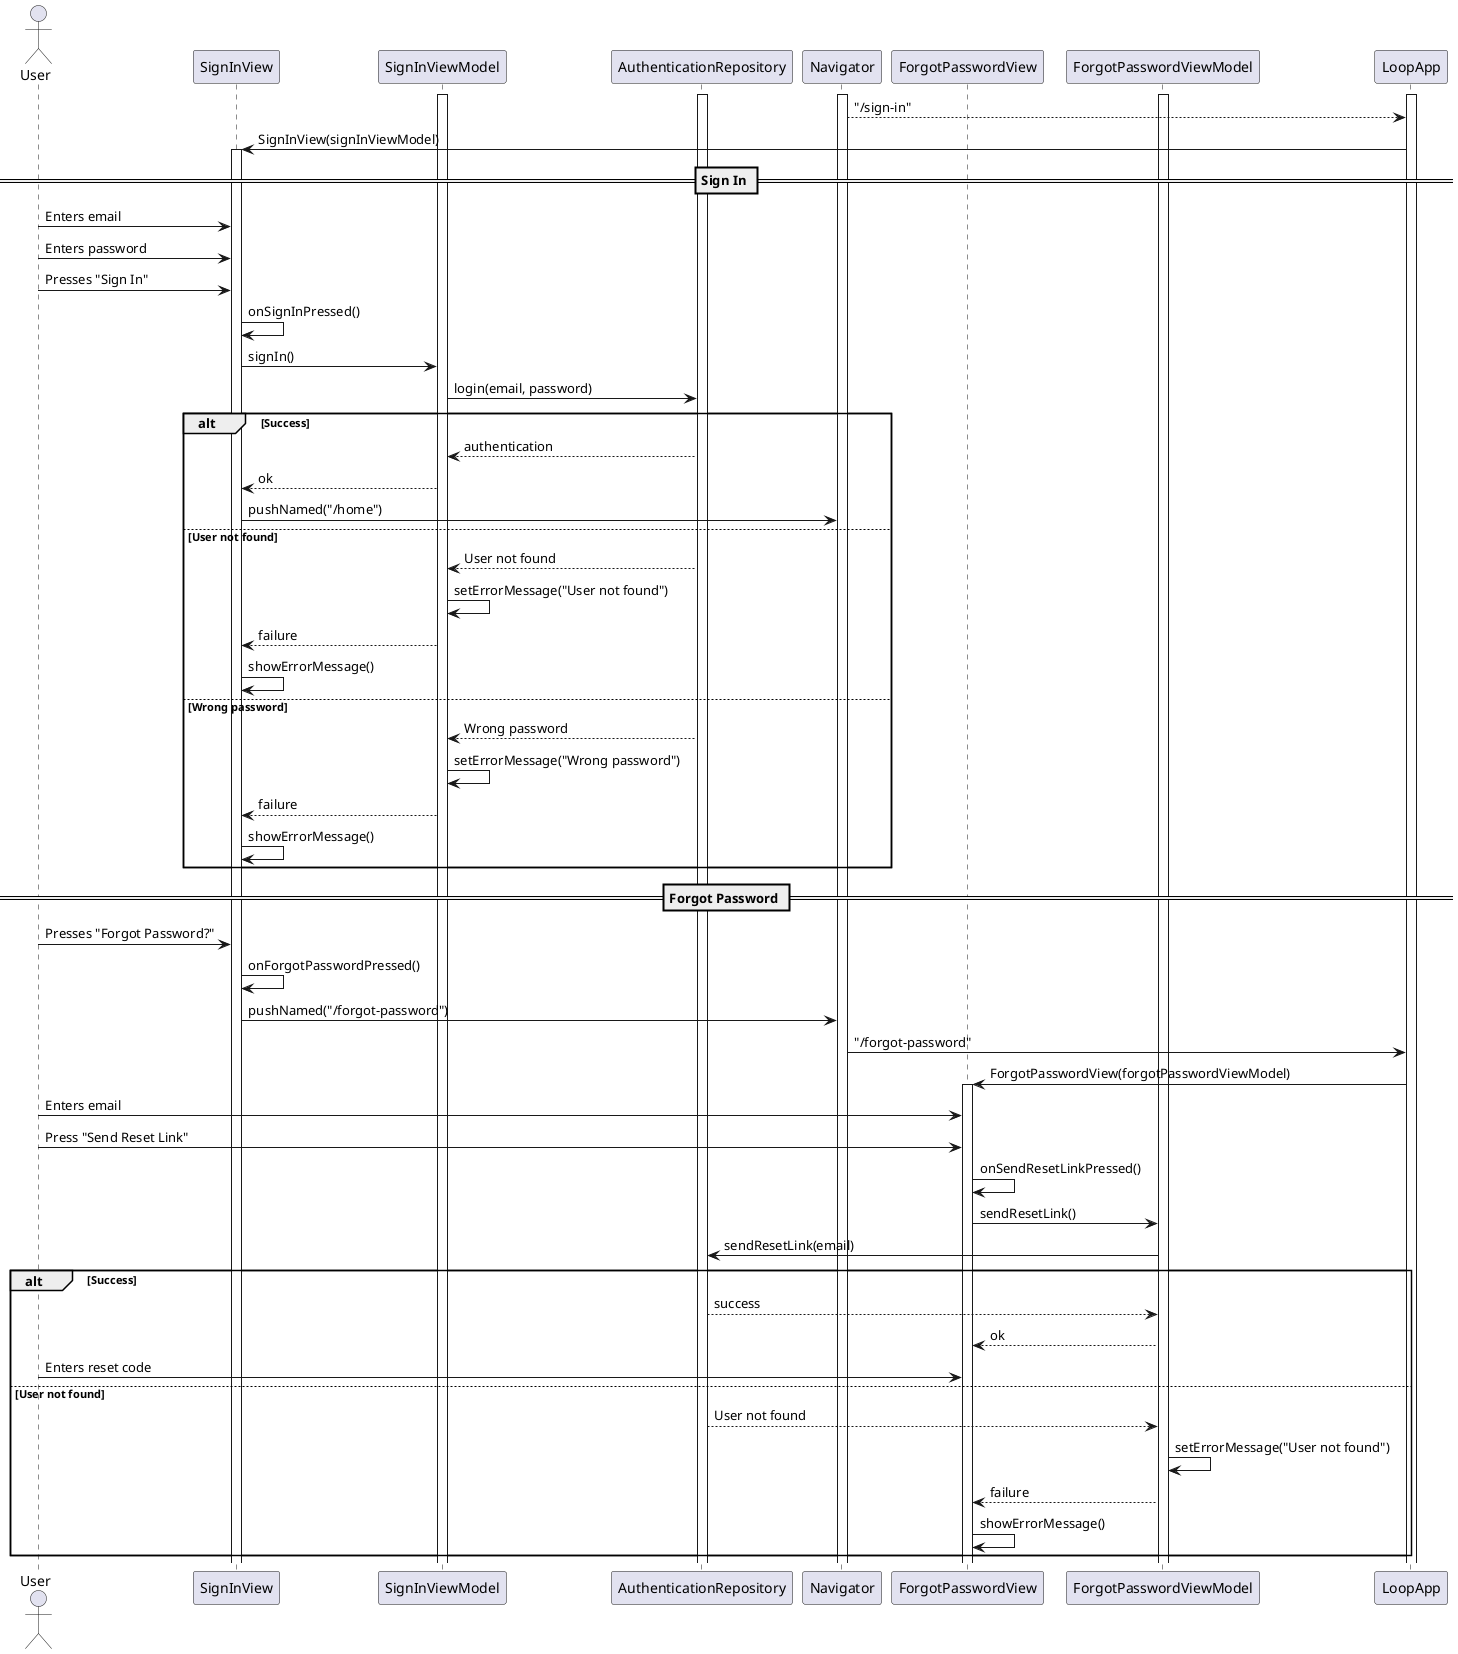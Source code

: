 @startuml

actor User

participant SignInView
participant SignInViewModel
participant AuthenticationRepository
participant Navigator
participant ForgotPasswordView
participant ForgotPasswordViewModel
participant LoopApp

activate Navigator
activate LoopApp
activate AuthenticationRepository
activate SignInViewModel
activate ForgotPasswordViewModel

' TODO: async
Navigator --> LoopApp: "/sign-in"

LoopApp -> SignInView: SignInView(signInViewModel)
activate SignInView

== Sign In ==
User -> SignInView: Enters email
User -> SignInView: Enters password
User -> SignInView : Presses "Sign In"
SignInView -> SignInView: onSignInPressed()
SignInView -> SignInViewModel : signIn()
SignInViewModel -> AuthenticationRepository : login(email, password)

alt Success
AuthenticationRepository --> SignInViewModel : authentication
SignInViewModel --> SignInView : ok
SignInView -> Navigator : pushNamed("/home")

else User not found
    AuthenticationRepository --> SignInViewModel : User not found
    SignInViewModel -> SignInViewModel: setErrorMessage("User not found")
    SignInViewModel --> SignInView : failure
    SignInView -> SignInView: showErrorMessage()
else Wrong password
    AuthenticationRepository --> SignInViewModel : Wrong password
    SignInViewModel -> SignInViewModel: setErrorMessage("Wrong password")
    SignInViewModel --> SignInView : failure
    SignInView -> SignInView: showErrorMessage()
end

== Forgot Password ==
User -> SignInView: Presses "Forgot Password?"
SignInView -> SignInView: onForgotPasswordPressed()
SignInView -> Navigator: pushNamed("/forgot-password")
' TODO: async
Navigator -> LoopApp: "/forgot-password"
LoopApp -> ForgotPasswordView: ForgotPasswordView(forgotPasswordViewModel)
activate ForgotPasswordView
User -> ForgotPasswordView: Enters email
User -> ForgotPasswordView: Press "Send Reset Link"
ForgotPasswordView -> ForgotPasswordView: onSendResetLinkPressed()
ForgotPasswordView -> ForgotPasswordViewModel: sendResetLink()
ForgotPasswordViewModel -> AuthenticationRepository: sendResetLink(email)
alt Success
    AuthenticationRepository --> ForgotPasswordViewModel: success
    ForgotPasswordViewModel --> ForgotPasswordView: ok
    User -> ForgotPasswordView: Enters reset code
    ' TODO
else User not found
    AuthenticationRepository --> ForgotPasswordViewModel: User not found
    ForgotPasswordViewModel -> ForgotPasswordViewModel: setErrorMessage("User not found")
    ForgotPasswordViewModel --> ForgotPasswordView: failure
    ForgotPasswordView -> ForgotPasswordView: showErrorMessage()
end

@enduml

